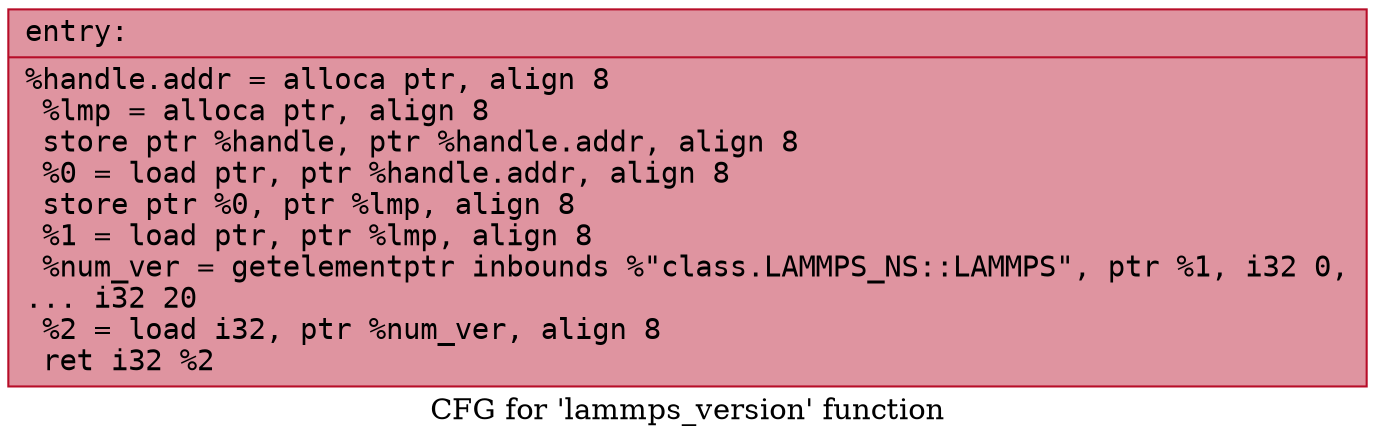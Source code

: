digraph "CFG for 'lammps_version' function" {
	label="CFG for 'lammps_version' function";

	Node0x55bdf80f2870 [shape=record,color="#b70d28ff", style=filled, fillcolor="#b70d2870" fontname="Courier",label="{entry:\l|  %handle.addr = alloca ptr, align 8\l  %lmp = alloca ptr, align 8\l  store ptr %handle, ptr %handle.addr, align 8\l  %0 = load ptr, ptr %handle.addr, align 8\l  store ptr %0, ptr %lmp, align 8\l  %1 = load ptr, ptr %lmp, align 8\l  %num_ver = getelementptr inbounds %\"class.LAMMPS_NS::LAMMPS\", ptr %1, i32 0,\l... i32 20\l  %2 = load i32, ptr %num_ver, align 8\l  ret i32 %2\l}"];
}
